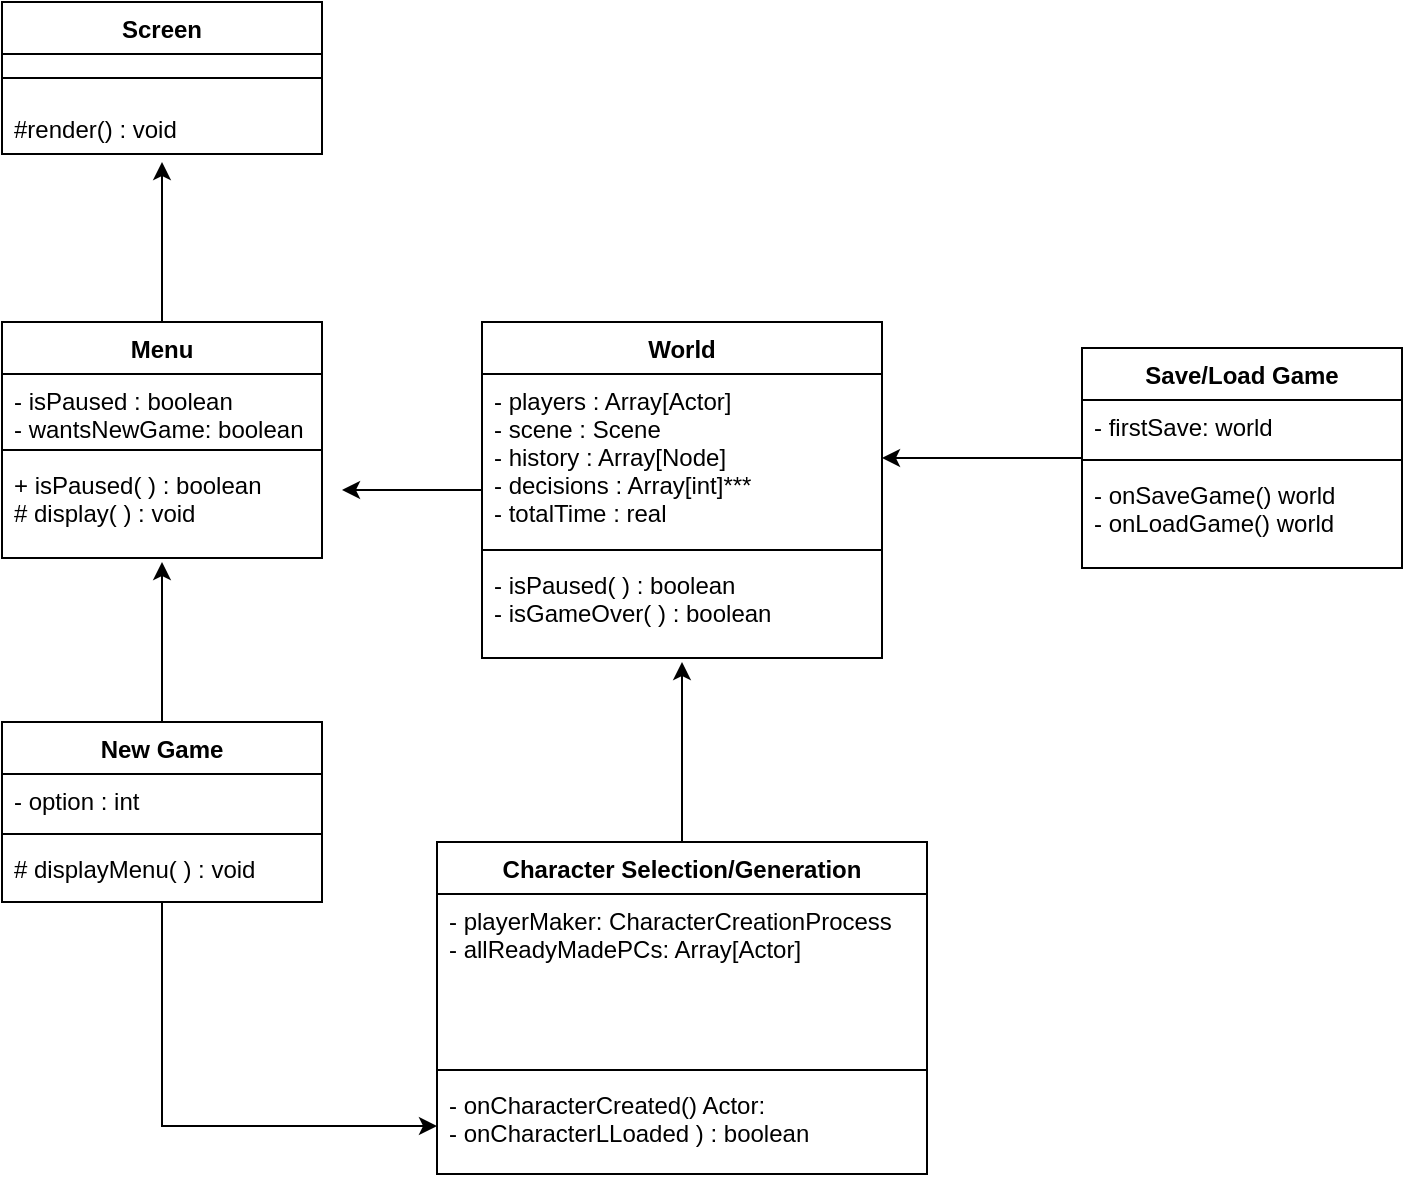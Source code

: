 <mxfile version="13.7.9" type="device"><diagram id="-8_LRhj7qzXZA4REcQZc" name="Page-1"><mxGraphModel dx="1278" dy="607" grid="1" gridSize="10" guides="1" tooltips="1" connect="1" arrows="1" fold="1" page="1" pageScale="1" pageWidth="850" pageHeight="1100" math="0" shadow="0"><root><mxCell id="0"/><mxCell id="1" parent="0"/><mxCell id="-675WN_TSby9nTsISMtJ-1" value="Screen" style="swimlane;fontStyle=1;align=center;verticalAlign=top;childLayout=stackLayout;horizontal=1;startSize=26;horizontalStack=0;resizeParent=1;resizeParentMax=0;resizeLast=0;collapsible=1;marginBottom=0;" vertex="1" parent="1"><mxGeometry x="40" y="40" width="160" height="76" as="geometry"/></mxCell><mxCell id="-675WN_TSby9nTsISMtJ-2" value="" style="line;strokeWidth=1;fillColor=none;align=left;verticalAlign=middle;spacingTop=-1;spacingLeft=3;spacingRight=3;rotatable=0;labelPosition=right;points=[];portConstraint=eastwest;" vertex="1" parent="-675WN_TSby9nTsISMtJ-1"><mxGeometry y="26" width="160" height="24" as="geometry"/></mxCell><mxCell id="-675WN_TSby9nTsISMtJ-3" value="#render() : void" style="text;strokeColor=none;fillColor=none;align=left;verticalAlign=top;spacingLeft=4;spacingRight=4;overflow=hidden;rotatable=0;points=[[0,0.5],[1,0.5]];portConstraint=eastwest;" vertex="1" parent="-675WN_TSby9nTsISMtJ-1"><mxGeometry y="50" width="160" height="26" as="geometry"/></mxCell><mxCell id="-675WN_TSby9nTsISMtJ-4" style="edgeStyle=orthogonalEdgeStyle;rounded=0;orthogonalLoop=1;jettySize=auto;html=1;" edge="1" parent="1" source="-675WN_TSby9nTsISMtJ-5"><mxGeometry relative="1" as="geometry"><mxPoint x="120" y="120" as="targetPoint"/></mxGeometry></mxCell><mxCell id="-675WN_TSby9nTsISMtJ-5" value="Menu" style="swimlane;fontStyle=1;align=center;verticalAlign=top;childLayout=stackLayout;horizontal=1;startSize=26;horizontalStack=0;resizeParent=1;resizeParentMax=0;resizeLast=0;collapsible=1;marginBottom=0;" vertex="1" parent="1"><mxGeometry x="40" y="200" width="160" height="118" as="geometry"/></mxCell><mxCell id="-675WN_TSby9nTsISMtJ-6" value="- isPaused : boolean&#10;- wantsNewGame: boolean" style="text;strokeColor=none;fillColor=none;align=left;verticalAlign=top;spacingLeft=4;spacingRight=4;overflow=hidden;rotatable=0;points=[[0,0.5],[1,0.5]];portConstraint=eastwest;" vertex="1" parent="-675WN_TSby9nTsISMtJ-5"><mxGeometry y="26" width="160" height="34" as="geometry"/></mxCell><mxCell id="-675WN_TSby9nTsISMtJ-7" value="" style="line;strokeWidth=1;fillColor=none;align=left;verticalAlign=middle;spacingTop=-1;spacingLeft=3;spacingRight=3;rotatable=0;labelPosition=right;points=[];portConstraint=eastwest;" vertex="1" parent="-675WN_TSby9nTsISMtJ-5"><mxGeometry y="60" width="160" height="8" as="geometry"/></mxCell><mxCell id="-675WN_TSby9nTsISMtJ-8" value="+ isPaused( ) : boolean&#10;# display( ) : void&#10;" style="text;strokeColor=none;fillColor=none;align=left;verticalAlign=top;spacingLeft=4;spacingRight=4;overflow=hidden;rotatable=0;points=[[0,0.5],[1,0.5]];portConstraint=eastwest;" vertex="1" parent="-675WN_TSby9nTsISMtJ-5"><mxGeometry y="68" width="160" height="50" as="geometry"/></mxCell><mxCell id="-675WN_TSby9nTsISMtJ-9" style="edgeStyle=orthogonalEdgeStyle;rounded=0;orthogonalLoop=1;jettySize=auto;html=1;" edge="1" parent="1" source="-675WN_TSby9nTsISMtJ-10"><mxGeometry relative="1" as="geometry"><mxPoint x="210" y="284" as="targetPoint"/></mxGeometry></mxCell><mxCell id="-675WN_TSby9nTsISMtJ-10" value="World" style="swimlane;fontStyle=1;align=center;verticalAlign=top;childLayout=stackLayout;horizontal=1;startSize=26;horizontalStack=0;resizeParent=1;resizeParentMax=0;resizeLast=0;collapsible=1;marginBottom=0;" vertex="1" parent="1"><mxGeometry x="280" y="200" width="200" height="168" as="geometry"/></mxCell><mxCell id="-675WN_TSby9nTsISMtJ-11" value="- players : Array[Actor]&#10;- scene : Scene&#10;- history : Array[Node]&#10;- decisions : Array[int]***&#10;- totalTime : real&#10;&#10;&#10;" style="text;strokeColor=none;fillColor=none;align=left;verticalAlign=top;spacingLeft=4;spacingRight=4;overflow=hidden;rotatable=0;points=[[0,0.5],[1,0.5]];portConstraint=eastwest;" vertex="1" parent="-675WN_TSby9nTsISMtJ-10"><mxGeometry y="26" width="200" height="84" as="geometry"/></mxCell><mxCell id="-675WN_TSby9nTsISMtJ-12" value="" style="line;strokeWidth=1;fillColor=none;align=left;verticalAlign=middle;spacingTop=-1;spacingLeft=3;spacingRight=3;rotatable=0;labelPosition=right;points=[];portConstraint=eastwest;" vertex="1" parent="-675WN_TSby9nTsISMtJ-10"><mxGeometry y="110" width="200" height="8" as="geometry"/></mxCell><mxCell id="-675WN_TSby9nTsISMtJ-13" value="- isPaused( ) : boolean&#10;- isGameOver( ) : boolean &#10;" style="text;strokeColor=none;fillColor=none;align=left;verticalAlign=top;spacingLeft=4;spacingRight=4;overflow=hidden;rotatable=0;points=[[0,0.5],[1,0.5]];portConstraint=eastwest;" vertex="1" parent="-675WN_TSby9nTsISMtJ-10"><mxGeometry y="118" width="200" height="50" as="geometry"/></mxCell><mxCell id="-675WN_TSby9nTsISMtJ-14" style="edgeStyle=orthogonalEdgeStyle;rounded=0;orthogonalLoop=1;jettySize=auto;html=1;" edge="1" parent="1" source="-675WN_TSby9nTsISMtJ-15"><mxGeometry relative="1" as="geometry"><mxPoint x="120" y="320" as="targetPoint"/></mxGeometry></mxCell><mxCell id="-675WN_TSby9nTsISMtJ-44" style="edgeStyle=orthogonalEdgeStyle;rounded=0;orthogonalLoop=1;jettySize=auto;html=1;" edge="1" parent="1" source="-675WN_TSby9nTsISMtJ-39" target="-675WN_TSby9nTsISMtJ-11"><mxGeometry relative="1" as="geometry"/></mxCell><mxCell id="-675WN_TSby9nTsISMtJ-39" value="Save/Load Game" style="swimlane;fontStyle=1;align=center;verticalAlign=top;childLayout=stackLayout;horizontal=1;startSize=26;horizontalStack=0;resizeParent=1;resizeParentMax=0;resizeLast=0;collapsible=1;marginBottom=0;" vertex="1" parent="1"><mxGeometry x="580" y="213" width="160" height="110" as="geometry"/></mxCell><mxCell id="-675WN_TSby9nTsISMtJ-40" value="- firstSave: world" style="text;strokeColor=none;fillColor=none;align=left;verticalAlign=top;spacingLeft=4;spacingRight=4;overflow=hidden;rotatable=0;points=[[0,0.5],[1,0.5]];portConstraint=eastwest;" vertex="1" parent="-675WN_TSby9nTsISMtJ-39"><mxGeometry y="26" width="160" height="26" as="geometry"/></mxCell><mxCell id="-675WN_TSby9nTsISMtJ-41" value="" style="line;strokeWidth=1;fillColor=none;align=left;verticalAlign=middle;spacingTop=-1;spacingLeft=3;spacingRight=3;rotatable=0;labelPosition=right;points=[];portConstraint=eastwest;" vertex="1" parent="-675WN_TSby9nTsISMtJ-39"><mxGeometry y="52" width="160" height="8" as="geometry"/></mxCell><mxCell id="-675WN_TSby9nTsISMtJ-42" value="- onSaveGame() world&#10;- onLoadGame() world" style="text;strokeColor=none;fillColor=none;align=left;verticalAlign=top;spacingLeft=4;spacingRight=4;overflow=hidden;rotatable=0;points=[[0,0.5],[1,0.5]];portConstraint=eastwest;" vertex="1" parent="-675WN_TSby9nTsISMtJ-39"><mxGeometry y="60" width="160" height="50" as="geometry"/></mxCell><mxCell id="-675WN_TSby9nTsISMtJ-56" style="edgeStyle=orthogonalEdgeStyle;rounded=0;orthogonalLoop=1;jettySize=auto;html=1;exitX=0.5;exitY=0;exitDx=0;exitDy=0;" edge="1" parent="1" source="-675WN_TSby9nTsISMtJ-48"><mxGeometry relative="1" as="geometry"><mxPoint x="380" y="370" as="targetPoint"/></mxGeometry></mxCell><mxCell id="-675WN_TSby9nTsISMtJ-57" style="edgeStyle=orthogonalEdgeStyle;rounded=0;orthogonalLoop=1;jettySize=auto;html=1;" edge="1" parent="1" source="-675WN_TSby9nTsISMtJ-15" target="-675WN_TSby9nTsISMtJ-51"><mxGeometry relative="1" as="geometry"/></mxCell><mxCell id="-675WN_TSby9nTsISMtJ-15" value="New Game" style="swimlane;fontStyle=1;align=center;verticalAlign=top;childLayout=stackLayout;horizontal=1;startSize=26;horizontalStack=0;resizeParent=1;resizeParentMax=0;resizeLast=0;collapsible=1;marginBottom=0;" vertex="1" parent="1"><mxGeometry x="40" y="400" width="160" height="90" as="geometry"/></mxCell><mxCell id="-675WN_TSby9nTsISMtJ-16" value="- option : int" style="text;strokeColor=none;fillColor=none;align=left;verticalAlign=top;spacingLeft=4;spacingRight=4;overflow=hidden;rotatable=0;points=[[0,0.5],[1,0.5]];portConstraint=eastwest;" vertex="1" parent="-675WN_TSby9nTsISMtJ-15"><mxGeometry y="26" width="160" height="26" as="geometry"/></mxCell><mxCell id="-675WN_TSby9nTsISMtJ-17" value="" style="line;strokeWidth=1;fillColor=none;align=left;verticalAlign=middle;spacingTop=-1;spacingLeft=3;spacingRight=3;rotatable=0;labelPosition=right;points=[];portConstraint=eastwest;" vertex="1" parent="-675WN_TSby9nTsISMtJ-15"><mxGeometry y="52" width="160" height="8" as="geometry"/></mxCell><mxCell id="-675WN_TSby9nTsISMtJ-18" value="# displayMenu( ) : void" style="text;strokeColor=none;fillColor=none;align=left;verticalAlign=top;spacingLeft=4;spacingRight=4;overflow=hidden;rotatable=0;points=[[0,0.5],[1,0.5]];portConstraint=eastwest;" vertex="1" parent="-675WN_TSby9nTsISMtJ-15"><mxGeometry y="60" width="160" height="30" as="geometry"/></mxCell><mxCell id="-675WN_TSby9nTsISMtJ-48" value="Character Selection/Generation" style="swimlane;fontStyle=1;align=center;verticalAlign=top;childLayout=stackLayout;horizontal=1;startSize=26;horizontalStack=0;resizeParent=1;resizeParentMax=0;resizeLast=0;collapsible=1;marginBottom=0;" vertex="1" parent="1"><mxGeometry x="257.5" y="460" width="245" height="166" as="geometry"/></mxCell><mxCell id="-675WN_TSby9nTsISMtJ-49" value="- playerMaker: CharacterCreationProcess&#10;- allReadyMadePCs: Array[Actor]&#10;" style="text;strokeColor=none;fillColor=none;align=left;verticalAlign=top;spacingLeft=4;spacingRight=4;overflow=hidden;rotatable=0;points=[[0,0.5],[1,0.5]];portConstraint=eastwest;" vertex="1" parent="-675WN_TSby9nTsISMtJ-48"><mxGeometry y="26" width="245" height="84" as="geometry"/></mxCell><mxCell id="-675WN_TSby9nTsISMtJ-50" value="" style="line;strokeWidth=1;fillColor=none;align=left;verticalAlign=middle;spacingTop=-1;spacingLeft=3;spacingRight=3;rotatable=0;labelPosition=right;points=[];portConstraint=eastwest;" vertex="1" parent="-675WN_TSby9nTsISMtJ-48"><mxGeometry y="110" width="245" height="8" as="geometry"/></mxCell><mxCell id="-675WN_TSby9nTsISMtJ-51" value="- onCharacterCreated() Actor:&#10;- onCharacterLLoaded ) : boolean &#10;" style="text;strokeColor=none;fillColor=none;align=left;verticalAlign=top;spacingLeft=4;spacingRight=4;overflow=hidden;rotatable=0;points=[[0,0.5],[1,0.5]];portConstraint=eastwest;" vertex="1" parent="-675WN_TSby9nTsISMtJ-48"><mxGeometry y="118" width="245" height="48" as="geometry"/></mxCell></root></mxGraphModel></diagram></mxfile>